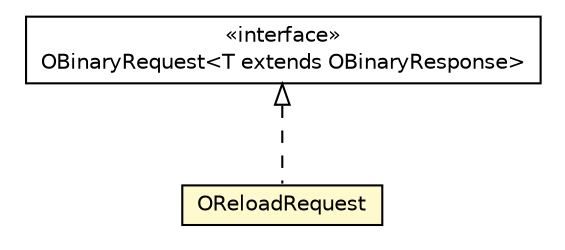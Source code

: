 #!/usr/local/bin/dot
#
# Class diagram 
# Generated by UMLGraph version R5_6-24-gf6e263 (http://www.umlgraph.org/)
#

digraph G {
	edge [fontname="Helvetica",fontsize=10,labelfontname="Helvetica",labelfontsize=10];
	node [fontname="Helvetica",fontsize=10,shape=plaintext];
	nodesep=0.25;
	ranksep=0.5;
	// com.orientechnologies.orient.client.remote.OBinaryRequest<T extends com.orientechnologies.orient.client.remote.OBinaryResponse>
	c5712607 [label=<<table title="com.orientechnologies.orient.client.remote.OBinaryRequest" border="0" cellborder="1" cellspacing="0" cellpadding="2" port="p" href="../OBinaryRequest.html">
		<tr><td><table border="0" cellspacing="0" cellpadding="1">
<tr><td align="center" balign="center"> &#171;interface&#187; </td></tr>
<tr><td align="center" balign="center"> OBinaryRequest&lt;T extends OBinaryResponse&gt; </td></tr>
		</table></td></tr>
		</table>>, URL="../OBinaryRequest.html", fontname="Helvetica", fontcolor="black", fontsize=10.0];
	// com.orientechnologies.orient.client.remote.message.OReloadRequest
	c5712692 [label=<<table title="com.orientechnologies.orient.client.remote.message.OReloadRequest" border="0" cellborder="1" cellspacing="0" cellpadding="2" port="p" bgcolor="lemonChiffon" href="./OReloadRequest.html">
		<tr><td><table border="0" cellspacing="0" cellpadding="1">
<tr><td align="center" balign="center"> OReloadRequest </td></tr>
		</table></td></tr>
		</table>>, URL="./OReloadRequest.html", fontname="Helvetica", fontcolor="black", fontsize=10.0];
	//com.orientechnologies.orient.client.remote.message.OReloadRequest implements com.orientechnologies.orient.client.remote.OBinaryRequest<T extends com.orientechnologies.orient.client.remote.OBinaryResponse>
	c5712607:p -> c5712692:p [dir=back,arrowtail=empty,style=dashed];
}

